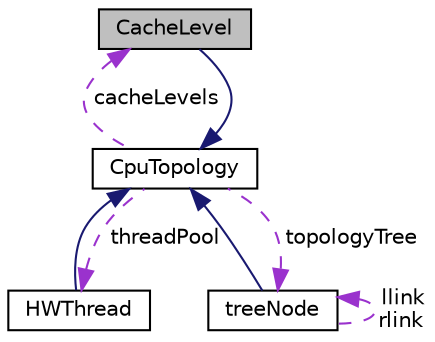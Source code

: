 digraph "CacheLevel"
{
  edge [fontname="Helvetica",fontsize="10",labelfontname="Helvetica",labelfontsize="10"];
  node [fontname="Helvetica",fontsize="10",shape=record];
  Node1 [label="CacheLevel",height=0.2,width=0.4,color="black", fillcolor="grey75", style="filled", fontcolor="black"];
  Node2 -> Node1 [dir="back",color="midnightblue",fontsize="10",style="solid",fontname="Helvetica"];
  Node2 [label="CpuTopology",height=0.2,width=0.4,color="black", fillcolor="white", style="filled",URL="$structCpuTopology.html",tooltip="Structure describing the topology of the HW threads in the system. "];
  Node3 -> Node2 [dir="back",color="darkorchid3",fontsize="10",style="dashed",label=" threadPool" ,fontname="Helvetica"];
  Node3 [label="HWThread",height=0.2,width=0.4,color="black", fillcolor="white", style="filled",URL="$structHWThread.html",tooltip="Structure with IDs of a HW thread. "];
  Node2 -> Node3 [dir="back",color="midnightblue",fontsize="10",style="solid",fontname="Helvetica"];
  Node4 -> Node2 [dir="back",color="darkorchid3",fontsize="10",style="dashed",label=" topologyTree" ,fontname="Helvetica"];
  Node4 [label="treeNode",height=0.2,width=0.4,color="black", fillcolor="white", style="filled",URL="$structtreeNode.html",tooltip="Structure of a tree node. "];
  Node2 -> Node4 [dir="back",color="midnightblue",fontsize="10",style="solid",fontname="Helvetica"];
  Node4 -> Node4 [dir="back",color="darkorchid3",fontsize="10",style="dashed",label=" llink\nrlink" ,fontname="Helvetica"];
  Node1 -> Node2 [dir="back",color="darkorchid3",fontsize="10",style="dashed",label=" cacheLevels" ,fontname="Helvetica"];
}
